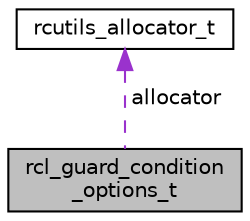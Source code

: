 digraph "rcl_guard_condition_options_t"
{
  edge [fontname="Helvetica",fontsize="10",labelfontname="Helvetica",labelfontsize="10"];
  node [fontname="Helvetica",fontsize="10",shape=record];
  Node1 [label="rcl_guard_condition\l_options_t",height=0.2,width=0.4,color="black", fillcolor="grey75", style="filled", fontcolor="black"];
  Node2 -> Node1 [dir="back",color="darkorchid3",fontsize="10",style="dashed",label=" allocator" ,fontname="Helvetica"];
  Node2 [label="rcutils_allocator_t",height=0.2,width=0.4,color="black", fillcolor="white", style="filled",URL="/home/developer/workspaces/docs_crystal/doxygen_tag_files/rcutils.tag$structrcutils__allocator__t.html"];
}
